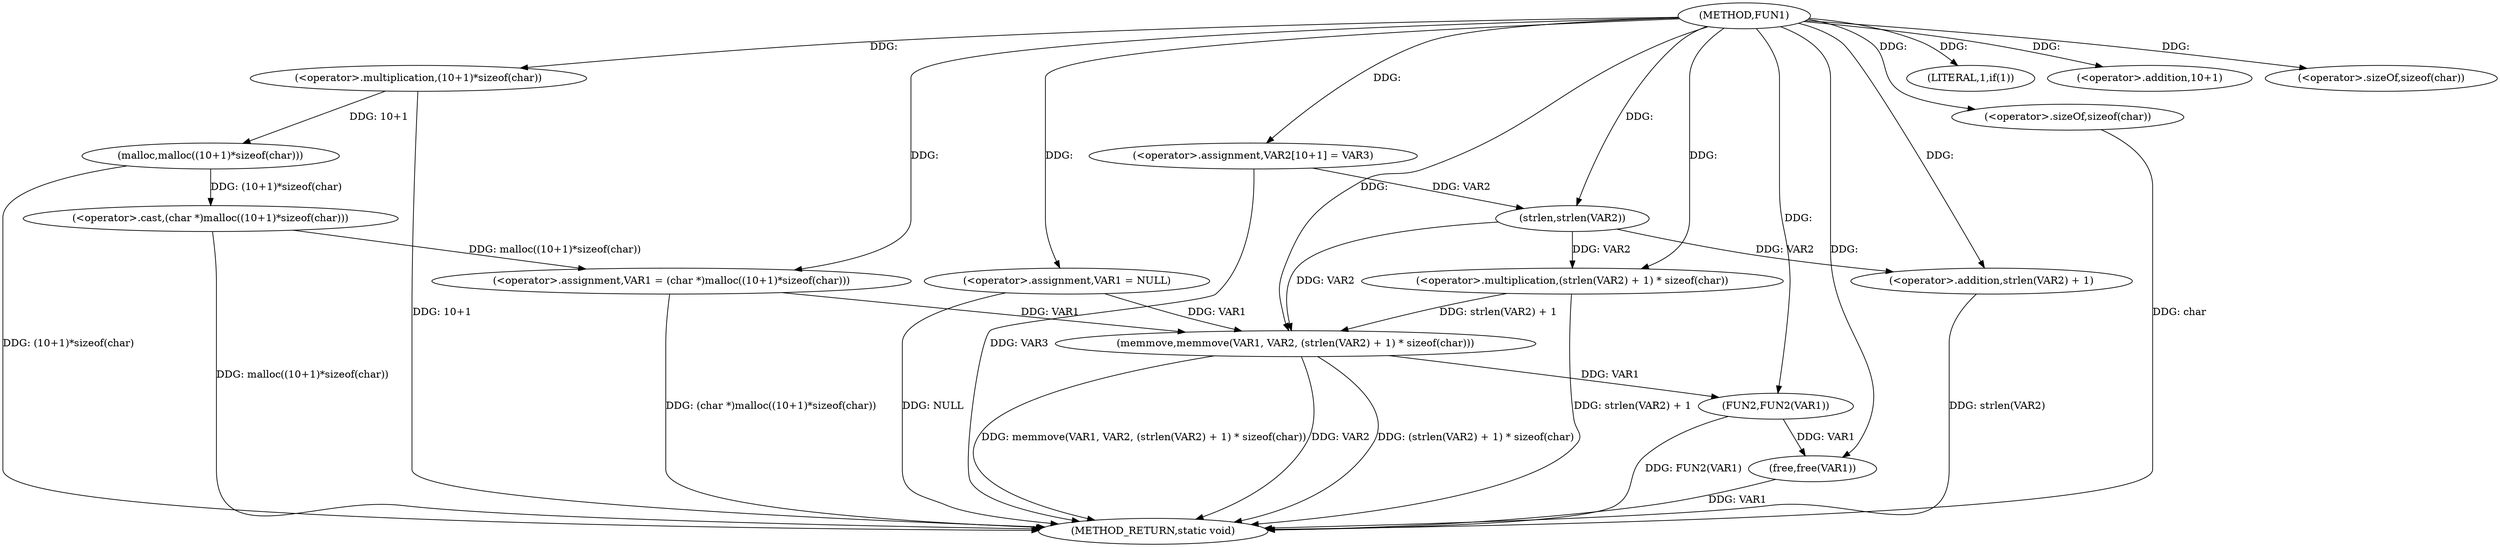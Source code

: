 digraph FUN1 {  
"1000100" [label = "(METHOD,FUN1)" ]
"1000139" [label = "(METHOD_RETURN,static void)" ]
"1000103" [label = "(<operator>.assignment,VAR1 = NULL)" ]
"1000107" [label = "(LITERAL,1,if(1))" ]
"1000109" [label = "(<operator>.assignment,VAR1 = (char *)malloc((10+1)*sizeof(char)))" ]
"1000111" [label = "(<operator>.cast,(char *)malloc((10+1)*sizeof(char)))" ]
"1000113" [label = "(malloc,malloc((10+1)*sizeof(char)))" ]
"1000114" [label = "(<operator>.multiplication,(10+1)*sizeof(char))" ]
"1000115" [label = "(<operator>.addition,10+1)" ]
"1000118" [label = "(<operator>.sizeOf,sizeof(char))" ]
"1000122" [label = "(<operator>.assignment,VAR2[10+1] = VAR3)" ]
"1000125" [label = "(memmove,memmove(VAR1, VAR2, (strlen(VAR2) + 1) * sizeof(char)))" ]
"1000128" [label = "(<operator>.multiplication,(strlen(VAR2) + 1) * sizeof(char))" ]
"1000129" [label = "(<operator>.addition,strlen(VAR2) + 1)" ]
"1000130" [label = "(strlen,strlen(VAR2))" ]
"1000133" [label = "(<operator>.sizeOf,sizeof(char))" ]
"1000135" [label = "(FUN2,FUN2(VAR1))" ]
"1000137" [label = "(free,free(VAR1))" ]
  "1000129" -> "1000139"  [ label = "DDG: strlen(VAR2)"] 
  "1000125" -> "1000139"  [ label = "DDG: memmove(VAR1, VAR2, (strlen(VAR2) + 1) * sizeof(char))"] 
  "1000103" -> "1000139"  [ label = "DDG: NULL"] 
  "1000113" -> "1000139"  [ label = "DDG: (10+1)*sizeof(char)"] 
  "1000114" -> "1000139"  [ label = "DDG: 10+1"] 
  "1000125" -> "1000139"  [ label = "DDG: VAR2"] 
  "1000109" -> "1000139"  [ label = "DDG: (char *)malloc((10+1)*sizeof(char))"] 
  "1000122" -> "1000139"  [ label = "DDG: VAR3"] 
  "1000128" -> "1000139"  [ label = "DDG: strlen(VAR2) + 1"] 
  "1000133" -> "1000139"  [ label = "DDG: char"] 
  "1000135" -> "1000139"  [ label = "DDG: FUN2(VAR1)"] 
  "1000111" -> "1000139"  [ label = "DDG: malloc((10+1)*sizeof(char))"] 
  "1000125" -> "1000139"  [ label = "DDG: (strlen(VAR2) + 1) * sizeof(char)"] 
  "1000137" -> "1000139"  [ label = "DDG: VAR1"] 
  "1000100" -> "1000103"  [ label = "DDG: "] 
  "1000100" -> "1000107"  [ label = "DDG: "] 
  "1000111" -> "1000109"  [ label = "DDG: malloc((10+1)*sizeof(char))"] 
  "1000100" -> "1000109"  [ label = "DDG: "] 
  "1000113" -> "1000111"  [ label = "DDG: (10+1)*sizeof(char)"] 
  "1000114" -> "1000113"  [ label = "DDG: 10+1"] 
  "1000100" -> "1000114"  [ label = "DDG: "] 
  "1000100" -> "1000115"  [ label = "DDG: "] 
  "1000100" -> "1000118"  [ label = "DDG: "] 
  "1000100" -> "1000122"  [ label = "DDG: "] 
  "1000103" -> "1000125"  [ label = "DDG: VAR1"] 
  "1000109" -> "1000125"  [ label = "DDG: VAR1"] 
  "1000100" -> "1000125"  [ label = "DDG: "] 
  "1000130" -> "1000125"  [ label = "DDG: VAR2"] 
  "1000128" -> "1000125"  [ label = "DDG: strlen(VAR2) + 1"] 
  "1000130" -> "1000128"  [ label = "DDG: VAR2"] 
  "1000100" -> "1000128"  [ label = "DDG: "] 
  "1000130" -> "1000129"  [ label = "DDG: VAR2"] 
  "1000122" -> "1000130"  [ label = "DDG: VAR2"] 
  "1000100" -> "1000130"  [ label = "DDG: "] 
  "1000100" -> "1000129"  [ label = "DDG: "] 
  "1000100" -> "1000133"  [ label = "DDG: "] 
  "1000125" -> "1000135"  [ label = "DDG: VAR1"] 
  "1000100" -> "1000135"  [ label = "DDG: "] 
  "1000135" -> "1000137"  [ label = "DDG: VAR1"] 
  "1000100" -> "1000137"  [ label = "DDG: "] 
}
